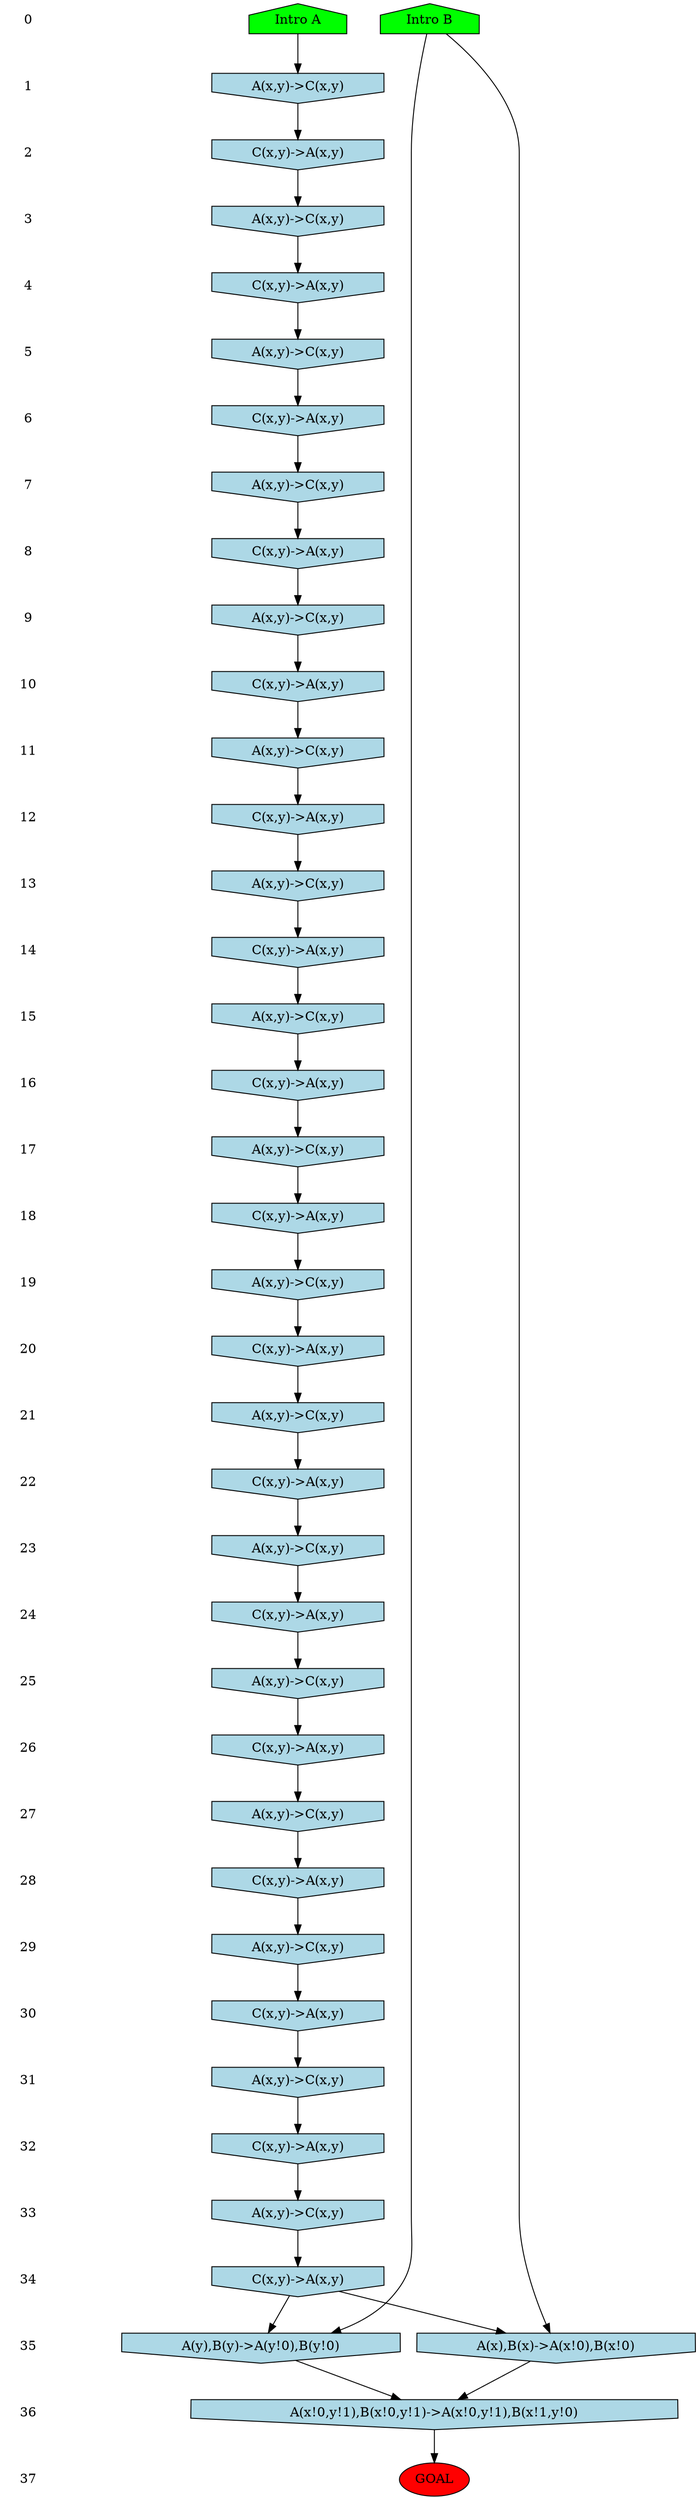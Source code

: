/* Compression of 1 causal flows obtained in average at 1.087977E+02 t.u */
/* Compressed causal flows were: [24] */
digraph G{
 ranksep=.5 ; 
{ rank = same ; "0" [shape=plaintext] ; node_1 [label ="Intro A", shape=house, style=filled, fillcolor=green] ;
node_2 [label ="Intro B", shape=house, style=filled, fillcolor=green] ;
}
{ rank = same ; "1" [shape=plaintext] ; node_3 [label="A(x,y)->C(x,y)", shape=invhouse, style=filled, fillcolor = lightblue] ;
}
{ rank = same ; "2" [shape=plaintext] ; node_4 [label="C(x,y)->A(x,y)", shape=invhouse, style=filled, fillcolor = lightblue] ;
}
{ rank = same ; "3" [shape=plaintext] ; node_5 [label="A(x,y)->C(x,y)", shape=invhouse, style=filled, fillcolor = lightblue] ;
}
{ rank = same ; "4" [shape=plaintext] ; node_6 [label="C(x,y)->A(x,y)", shape=invhouse, style=filled, fillcolor = lightblue] ;
}
{ rank = same ; "5" [shape=plaintext] ; node_7 [label="A(x,y)->C(x,y)", shape=invhouse, style=filled, fillcolor = lightblue] ;
}
{ rank = same ; "6" [shape=plaintext] ; node_8 [label="C(x,y)->A(x,y)", shape=invhouse, style=filled, fillcolor = lightblue] ;
}
{ rank = same ; "7" [shape=plaintext] ; node_9 [label="A(x,y)->C(x,y)", shape=invhouse, style=filled, fillcolor = lightblue] ;
}
{ rank = same ; "8" [shape=plaintext] ; node_10 [label="C(x,y)->A(x,y)", shape=invhouse, style=filled, fillcolor = lightblue] ;
}
{ rank = same ; "9" [shape=plaintext] ; node_11 [label="A(x,y)->C(x,y)", shape=invhouse, style=filled, fillcolor = lightblue] ;
}
{ rank = same ; "10" [shape=plaintext] ; node_12 [label="C(x,y)->A(x,y)", shape=invhouse, style=filled, fillcolor = lightblue] ;
}
{ rank = same ; "11" [shape=plaintext] ; node_13 [label="A(x,y)->C(x,y)", shape=invhouse, style=filled, fillcolor = lightblue] ;
}
{ rank = same ; "12" [shape=plaintext] ; node_14 [label="C(x,y)->A(x,y)", shape=invhouse, style=filled, fillcolor = lightblue] ;
}
{ rank = same ; "13" [shape=plaintext] ; node_15 [label="A(x,y)->C(x,y)", shape=invhouse, style=filled, fillcolor = lightblue] ;
}
{ rank = same ; "14" [shape=plaintext] ; node_16 [label="C(x,y)->A(x,y)", shape=invhouse, style=filled, fillcolor = lightblue] ;
}
{ rank = same ; "15" [shape=plaintext] ; node_17 [label="A(x,y)->C(x,y)", shape=invhouse, style=filled, fillcolor = lightblue] ;
}
{ rank = same ; "16" [shape=plaintext] ; node_18 [label="C(x,y)->A(x,y)", shape=invhouse, style=filled, fillcolor = lightblue] ;
}
{ rank = same ; "17" [shape=plaintext] ; node_19 [label="A(x,y)->C(x,y)", shape=invhouse, style=filled, fillcolor = lightblue] ;
}
{ rank = same ; "18" [shape=plaintext] ; node_20 [label="C(x,y)->A(x,y)", shape=invhouse, style=filled, fillcolor = lightblue] ;
}
{ rank = same ; "19" [shape=plaintext] ; node_21 [label="A(x,y)->C(x,y)", shape=invhouse, style=filled, fillcolor = lightblue] ;
}
{ rank = same ; "20" [shape=plaintext] ; node_22 [label="C(x,y)->A(x,y)", shape=invhouse, style=filled, fillcolor = lightblue] ;
}
{ rank = same ; "21" [shape=plaintext] ; node_23 [label="A(x,y)->C(x,y)", shape=invhouse, style=filled, fillcolor = lightblue] ;
}
{ rank = same ; "22" [shape=plaintext] ; node_24 [label="C(x,y)->A(x,y)", shape=invhouse, style=filled, fillcolor = lightblue] ;
}
{ rank = same ; "23" [shape=plaintext] ; node_25 [label="A(x,y)->C(x,y)", shape=invhouse, style=filled, fillcolor = lightblue] ;
}
{ rank = same ; "24" [shape=plaintext] ; node_26 [label="C(x,y)->A(x,y)", shape=invhouse, style=filled, fillcolor = lightblue] ;
}
{ rank = same ; "25" [shape=plaintext] ; node_27 [label="A(x,y)->C(x,y)", shape=invhouse, style=filled, fillcolor = lightblue] ;
}
{ rank = same ; "26" [shape=plaintext] ; node_28 [label="C(x,y)->A(x,y)", shape=invhouse, style=filled, fillcolor = lightblue] ;
}
{ rank = same ; "27" [shape=plaintext] ; node_29 [label="A(x,y)->C(x,y)", shape=invhouse, style=filled, fillcolor = lightblue] ;
}
{ rank = same ; "28" [shape=plaintext] ; node_30 [label="C(x,y)->A(x,y)", shape=invhouse, style=filled, fillcolor = lightblue] ;
}
{ rank = same ; "29" [shape=plaintext] ; node_31 [label="A(x,y)->C(x,y)", shape=invhouse, style=filled, fillcolor = lightblue] ;
}
{ rank = same ; "30" [shape=plaintext] ; node_32 [label="C(x,y)->A(x,y)", shape=invhouse, style=filled, fillcolor = lightblue] ;
}
{ rank = same ; "31" [shape=plaintext] ; node_33 [label="A(x,y)->C(x,y)", shape=invhouse, style=filled, fillcolor = lightblue] ;
}
{ rank = same ; "32" [shape=plaintext] ; node_34 [label="C(x,y)->A(x,y)", shape=invhouse, style=filled, fillcolor = lightblue] ;
}
{ rank = same ; "33" [shape=plaintext] ; node_35 [label="A(x,y)->C(x,y)", shape=invhouse, style=filled, fillcolor = lightblue] ;
}
{ rank = same ; "34" [shape=plaintext] ; node_36 [label="C(x,y)->A(x,y)", shape=invhouse, style=filled, fillcolor = lightblue] ;
}
{ rank = same ; "35" [shape=plaintext] ; node_37 [label="A(y),B(y)->A(y!0),B(y!0)", shape=invhouse, style=filled, fillcolor = lightblue] ;
node_38 [label="A(x),B(x)->A(x!0),B(x!0)", shape=invhouse, style=filled, fillcolor = lightblue] ;
}
{ rank = same ; "36" [shape=plaintext] ; node_39 [label="A(x!0,y!1),B(x!0,y!1)->A(x!0,y!1),B(x!1,y!0)", shape=invhouse, style=filled, fillcolor = lightblue] ;
}
{ rank = same ; "37" [shape=plaintext] ; node_40 [label ="GOAL", style=filled, fillcolor=red] ;
}
"0" -> "1" [style="invis"]; 
"1" -> "2" [style="invis"]; 
"2" -> "3" [style="invis"]; 
"3" -> "4" [style="invis"]; 
"4" -> "5" [style="invis"]; 
"5" -> "6" [style="invis"]; 
"6" -> "7" [style="invis"]; 
"7" -> "8" [style="invis"]; 
"8" -> "9" [style="invis"]; 
"9" -> "10" [style="invis"]; 
"10" -> "11" [style="invis"]; 
"11" -> "12" [style="invis"]; 
"12" -> "13" [style="invis"]; 
"13" -> "14" [style="invis"]; 
"14" -> "15" [style="invis"]; 
"15" -> "16" [style="invis"]; 
"16" -> "17" [style="invis"]; 
"17" -> "18" [style="invis"]; 
"18" -> "19" [style="invis"]; 
"19" -> "20" [style="invis"]; 
"20" -> "21" [style="invis"]; 
"21" -> "22" [style="invis"]; 
"22" -> "23" [style="invis"]; 
"23" -> "24" [style="invis"]; 
"24" -> "25" [style="invis"]; 
"25" -> "26" [style="invis"]; 
"26" -> "27" [style="invis"]; 
"27" -> "28" [style="invis"]; 
"28" -> "29" [style="invis"]; 
"29" -> "30" [style="invis"]; 
"30" -> "31" [style="invis"]; 
"31" -> "32" [style="invis"]; 
"32" -> "33" [style="invis"]; 
"33" -> "34" [style="invis"]; 
"34" -> "35" [style="invis"]; 
"35" -> "36" [style="invis"]; 
"36" -> "37" [style="invis"]; 
node_1 -> node_3
node_3 -> node_4
node_4 -> node_5
node_5 -> node_6
node_6 -> node_7
node_7 -> node_8
node_8 -> node_9
node_9 -> node_10
node_10 -> node_11
node_11 -> node_12
node_12 -> node_13
node_13 -> node_14
node_14 -> node_15
node_15 -> node_16
node_16 -> node_17
node_17 -> node_18
node_18 -> node_19
node_19 -> node_20
node_20 -> node_21
node_21 -> node_22
node_22 -> node_23
node_23 -> node_24
node_24 -> node_25
node_25 -> node_26
node_26 -> node_27
node_27 -> node_28
node_28 -> node_29
node_29 -> node_30
node_30 -> node_31
node_31 -> node_32
node_32 -> node_33
node_33 -> node_34
node_34 -> node_35
node_35 -> node_36
node_2 -> node_37
node_36 -> node_37
node_2 -> node_38
node_36 -> node_38
node_37 -> node_39
node_38 -> node_39
node_39 -> node_40
}
/*
 Dot generation time: 0.000298
*/